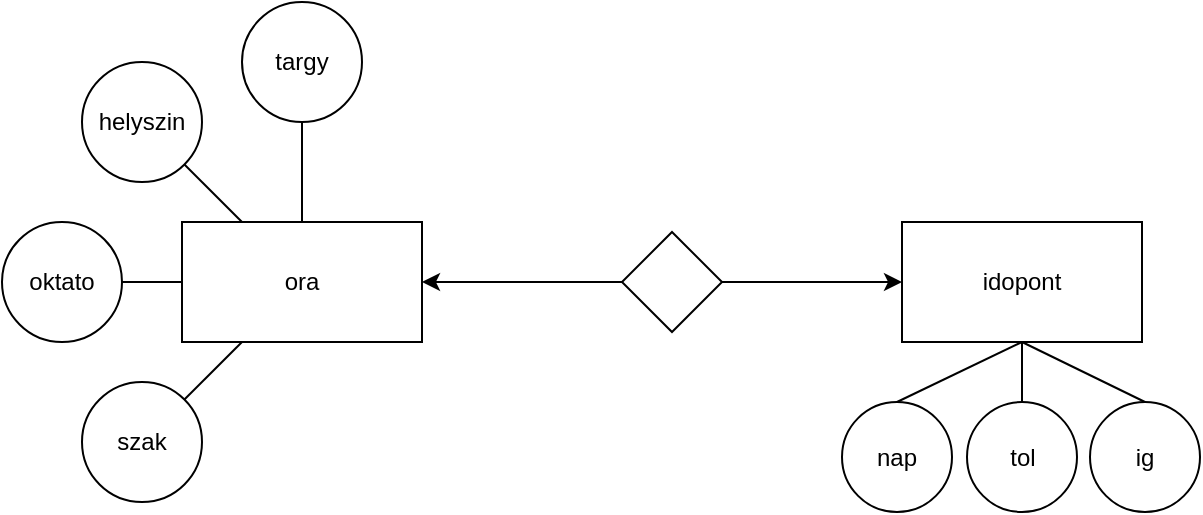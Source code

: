 <mxfile>
    <diagram name="Page-1" id="LrvMvjMjVavS0WriR-3c">
        <mxGraphModel dx="636" dy="570" grid="1" gridSize="10" guides="1" tooltips="1" connect="1" arrows="1" fold="1" page="1" pageScale="1" pageWidth="850" pageHeight="1100" math="0" shadow="0">
            <root>
                <mxCell id="0"/>
                <mxCell id="1" parent="0"/>
                <mxCell id="To8X_oexQBIMB4alOtTj-7" value="" style="edgeStyle=orthogonalEdgeStyle;rounded=0;orthogonalLoop=1;jettySize=auto;html=1;endArrow=none;endFill=0;" parent="1" source="To8X_oexQBIMB4alOtTj-1" target="To8X_oexQBIMB4alOtTj-6" edge="1">
                    <mxGeometry relative="1" as="geometry"/>
                </mxCell>
                <mxCell id="To8X_oexQBIMB4alOtTj-1" value="ora" style="rounded=0;whiteSpace=wrap;html=1;" parent="1" vertex="1">
                    <mxGeometry x="150" y="280" width="120" height="60" as="geometry"/>
                </mxCell>
                <mxCell id="To8X_oexQBIMB4alOtTj-2" value="idopont" style="rounded=0;whiteSpace=wrap;html=1;" parent="1" vertex="1">
                    <mxGeometry x="510" y="280" width="120" height="60" as="geometry"/>
                </mxCell>
                <mxCell id="To8X_oexQBIMB4alOtTj-4" value="" style="edgeStyle=orthogonalEdgeStyle;rounded=0;orthogonalLoop=1;jettySize=auto;html=1;" parent="1" source="To8X_oexQBIMB4alOtTj-3" target="To8X_oexQBIMB4alOtTj-2" edge="1">
                    <mxGeometry relative="1" as="geometry"/>
                </mxCell>
                <mxCell id="To8X_oexQBIMB4alOtTj-5" value="" style="edgeStyle=orthogonalEdgeStyle;rounded=0;orthogonalLoop=1;jettySize=auto;html=1;endArrow=classic;endFill=1;" parent="1" source="To8X_oexQBIMB4alOtTj-3" target="To8X_oexQBIMB4alOtTj-1" edge="1">
                    <mxGeometry relative="1" as="geometry"/>
                </mxCell>
                <mxCell id="To8X_oexQBIMB4alOtTj-3" value="" style="rhombus;whiteSpace=wrap;html=1;" parent="1" vertex="1">
                    <mxGeometry x="370" y="285" width="50" height="50" as="geometry"/>
                </mxCell>
                <mxCell id="To8X_oexQBIMB4alOtTj-6" value="targy" style="ellipse;whiteSpace=wrap;html=1;rounded=0;" parent="1" vertex="1">
                    <mxGeometry x="180" y="170" width="60" height="60" as="geometry"/>
                </mxCell>
                <mxCell id="To8X_oexQBIMB4alOtTj-8" value="helyszin" style="ellipse;whiteSpace=wrap;html=1;rounded=0;" parent="1" vertex="1">
                    <mxGeometry x="100" y="200" width="60" height="60" as="geometry"/>
                </mxCell>
                <mxCell id="To8X_oexQBIMB4alOtTj-9" value="oktato" style="ellipse;whiteSpace=wrap;html=1;rounded=0;" parent="1" vertex="1">
                    <mxGeometry x="60" y="280" width="60" height="60" as="geometry"/>
                </mxCell>
                <mxCell id="To8X_oexQBIMB4alOtTj-10" value="szak" style="ellipse;whiteSpace=wrap;html=1;rounded=0;" parent="1" vertex="1">
                    <mxGeometry x="100" y="360" width="60" height="60" as="geometry"/>
                </mxCell>
                <mxCell id="To8X_oexQBIMB4alOtTj-12" value="" style="endArrow=none;html=1;rounded=0;entryX=1;entryY=1;entryDx=0;entryDy=0;" parent="1" source="To8X_oexQBIMB4alOtTj-1" target="To8X_oexQBIMB4alOtTj-8" edge="1">
                    <mxGeometry width="50" height="50" relative="1" as="geometry">
                        <mxPoint x="220" y="420" as="sourcePoint"/>
                        <mxPoint x="270" y="370" as="targetPoint"/>
                    </mxGeometry>
                </mxCell>
                <mxCell id="To8X_oexQBIMB4alOtTj-13" value="" style="endArrow=none;html=1;rounded=0;entryX=1;entryY=0.5;entryDx=0;entryDy=0;exitX=0;exitY=0.5;exitDx=0;exitDy=0;" parent="1" source="To8X_oexQBIMB4alOtTj-1" target="To8X_oexQBIMB4alOtTj-9" edge="1">
                    <mxGeometry width="50" height="50" relative="1" as="geometry">
                        <mxPoint x="179" y="339" as="sourcePoint"/>
                        <mxPoint x="150" y="310" as="targetPoint"/>
                    </mxGeometry>
                </mxCell>
                <mxCell id="To8X_oexQBIMB4alOtTj-14" value="" style="endArrow=none;html=1;rounded=0;exitX=0.25;exitY=1;exitDx=0;exitDy=0;" parent="1" source="To8X_oexQBIMB4alOtTj-1" target="To8X_oexQBIMB4alOtTj-10" edge="1">
                    <mxGeometry width="50" height="50" relative="1" as="geometry">
                        <mxPoint x="180" y="340" as="sourcePoint"/>
                        <mxPoint x="150" y="340" as="targetPoint"/>
                    </mxGeometry>
                </mxCell>
                <mxCell id="To8X_oexQBIMB4alOtTj-15" value="nap&lt;span style=&quot;color: rgba(0, 0, 0, 0); font-family: monospace; font-size: 0px; text-align: start; text-wrap-mode: nowrap;&quot;&gt;%3CmxGraphModel%3E%3Croot%3E%3CmxCell%20id%3D%220%22%2F%3E%3CmxCell%20id%3D%221%22%20parent%3D%220%22%2F%3E%3CmxCell%20id%3D%222%22%20value%3D%22%22%20style%3D%22endArrow%3Dnone%3Bhtml%3D1%3Brounded%3D0%3BentryX%3D1%3BentryY%3D0.5%3BentryDx%3D0%3BentryDy%3D0%3BexitX%3D0%3BexitY%3D0.5%3BexitDx%3D0%3BexitDy%3D0%3B%22%20edge%3D%221%22%20parent%3D%221%22%3E%3CmxGeometry%20width%3D%2250%22%20height%3D%2250%22%20relative%3D%221%22%20as%3D%22geometry%22%3E%3CmxPoint%20x%3D%22150%22%20y%3D%22310%22%20as%3D%22sourcePoint%22%2F%3E%3CmxPoint%20x%3D%22120%22%20y%3D%22310%22%20as%3D%22targetPoint%22%2F%3E%3C%2FmxGeometry%3E%3C%2FmxCell%3E%3C%2Froot%3E%3C%2FmxGraphModel%3E&lt;/span&gt;" style="ellipse;whiteSpace=wrap;html=1;aspect=fixed;" parent="1" vertex="1">
                    <mxGeometry x="480" y="370" width="55" height="55" as="geometry"/>
                </mxCell>
                <mxCell id="To8X_oexQBIMB4alOtTj-16" value="tol" style="ellipse;whiteSpace=wrap;html=1;aspect=fixed;" parent="1" vertex="1">
                    <mxGeometry x="542.5" y="370" width="55" height="55" as="geometry"/>
                </mxCell>
                <mxCell id="To8X_oexQBIMB4alOtTj-17" value="ig" style="ellipse;whiteSpace=wrap;html=1;aspect=fixed;" parent="1" vertex="1">
                    <mxGeometry x="604" y="370" width="55" height="55" as="geometry"/>
                </mxCell>
                <mxCell id="To8X_oexQBIMB4alOtTj-18" value="" style="endArrow=none;html=1;rounded=0;exitX=0.5;exitY=1;exitDx=0;exitDy=0;entryX=0.5;entryY=0;entryDx=0;entryDy=0;" parent="1" source="To8X_oexQBIMB4alOtTj-2" target="To8X_oexQBIMB4alOtTj-15" edge="1">
                    <mxGeometry width="50" height="50" relative="1" as="geometry">
                        <mxPoint x="219" y="370" as="sourcePoint"/>
                        <mxPoint x="190" y="399" as="targetPoint"/>
                    </mxGeometry>
                </mxCell>
                <mxCell id="To8X_oexQBIMB4alOtTj-19" value="" style="endArrow=none;html=1;rounded=0;exitX=0.5;exitY=1;exitDx=0;exitDy=0;entryX=0.5;entryY=0;entryDx=0;entryDy=0;" parent="1" source="To8X_oexQBIMB4alOtTj-2" target="To8X_oexQBIMB4alOtTj-16" edge="1">
                    <mxGeometry width="50" height="50" relative="1" as="geometry">
                        <mxPoint x="642" y="370" as="sourcePoint"/>
                        <mxPoint x="580" y="400" as="targetPoint"/>
                    </mxGeometry>
                </mxCell>
                <mxCell id="To8X_oexQBIMB4alOtTj-20" value="" style="endArrow=none;html=1;rounded=0;exitX=0.5;exitY=1;exitDx=0;exitDy=0;entryX=0.5;entryY=0;entryDx=0;entryDy=0;" parent="1" source="To8X_oexQBIMB4alOtTj-2" target="To8X_oexQBIMB4alOtTj-17" edge="1">
                    <mxGeometry width="50" height="50" relative="1" as="geometry">
                        <mxPoint x="620" y="380" as="sourcePoint"/>
                        <mxPoint x="620" y="410" as="targetPoint"/>
                    </mxGeometry>
                </mxCell>
            </root>
        </mxGraphModel>
    </diagram>
</mxfile>